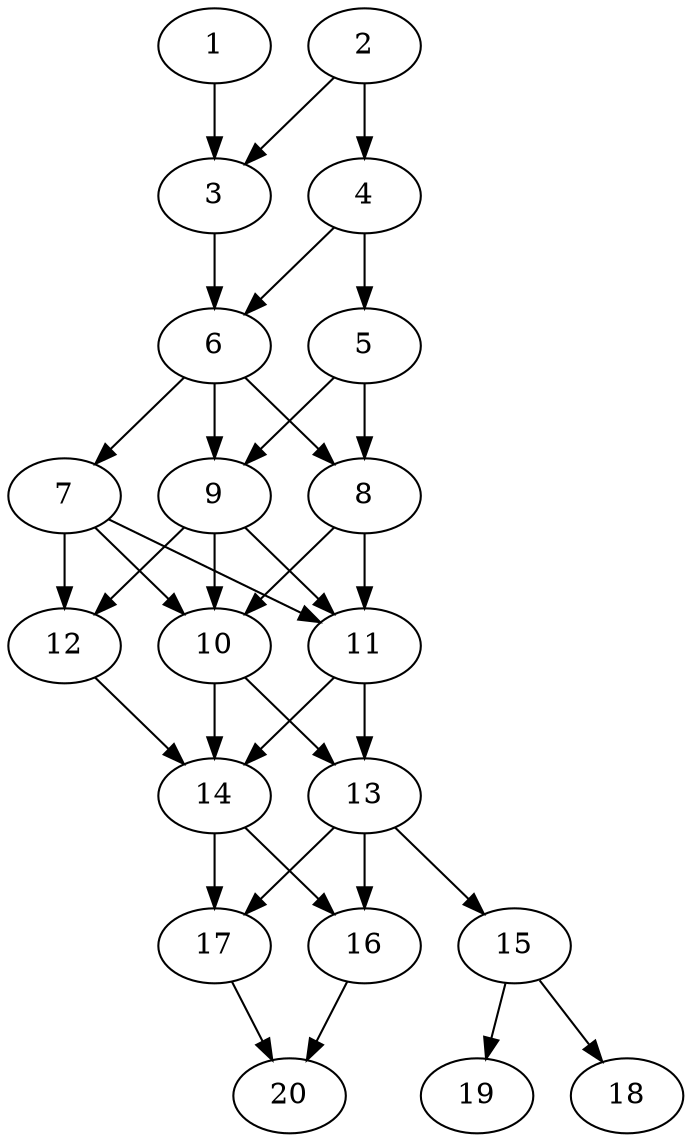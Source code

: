 // DAG automatically generated by daggen at Sat Jul 27 15:36:52 2019
// ./daggen --dot -n 20 --ccr 0.3 --fat 0.4 --regular 0.5 --density 0.8 --mindata 5242880 --maxdata 52428800 
digraph G {
  1 [size="32491520", alpha="0.20", expect_size="9747456"] 
  1 -> 3 [size ="9747456"]
  2 [size="155313493", alpha="0.15", expect_size="46594048"] 
  2 -> 3 [size ="46594048"]
  2 -> 4 [size ="46594048"]
  3 [size="40151040", alpha="0.17", expect_size="12045312"] 
  3 -> 6 [size ="12045312"]
  4 [size="132444160", alpha="0.06", expect_size="39733248"] 
  4 -> 5 [size ="39733248"]
  4 -> 6 [size ="39733248"]
  5 [size="24910507", alpha="0.08", expect_size="7473152"] 
  5 -> 8 [size ="7473152"]
  5 -> 9 [size ="7473152"]
  6 [size="54367573", alpha="0.10", expect_size="16310272"] 
  6 -> 7 [size ="16310272"]
  6 -> 8 [size ="16310272"]
  6 -> 9 [size ="16310272"]
  7 [size="18107733", alpha="0.02", expect_size="5432320"] 
  7 -> 10 [size ="5432320"]
  7 -> 11 [size ="5432320"]
  7 -> 12 [size ="5432320"]
  8 [size="139653120", alpha="0.12", expect_size="41895936"] 
  8 -> 10 [size ="41895936"]
  8 -> 11 [size ="41895936"]
  9 [size="52268373", alpha="0.08", expect_size="15680512"] 
  9 -> 10 [size ="15680512"]
  9 -> 11 [size ="15680512"]
  9 -> 12 [size ="15680512"]
  10 [size="140001280", alpha="0.04", expect_size="42000384"] 
  10 -> 13 [size ="42000384"]
  10 -> 14 [size ="42000384"]
  11 [size="77752320", alpha="0.10", expect_size="23325696"] 
  11 -> 13 [size ="23325696"]
  11 -> 14 [size ="23325696"]
  12 [size="77366613", alpha="0.01", expect_size="23209984"] 
  12 -> 14 [size ="23209984"]
  13 [size="35665920", alpha="0.10", expect_size="10699776"] 
  13 -> 15 [size ="10699776"]
  13 -> 16 [size ="10699776"]
  13 -> 17 [size ="10699776"]
  14 [size="171468800", alpha="0.15", expect_size="51440640"] 
  14 -> 16 [size ="51440640"]
  14 -> 17 [size ="51440640"]
  15 [size="59074560", alpha="0.16", expect_size="17722368"] 
  15 -> 18 [size ="17722368"]
  15 -> 19 [size ="17722368"]
  16 [size="123432960", alpha="0.09", expect_size="37029888"] 
  16 -> 20 [size ="37029888"]
  17 [size="42693973", alpha="0.13", expect_size="12808192"] 
  17 -> 20 [size ="12808192"]
  18 [size="59344213", alpha="0.07", expect_size="17803264"] 
  19 [size="154197333", alpha="0.10", expect_size="46259200"] 
  20 [size="63276373", alpha="0.02", expect_size="18982912"] 
}
